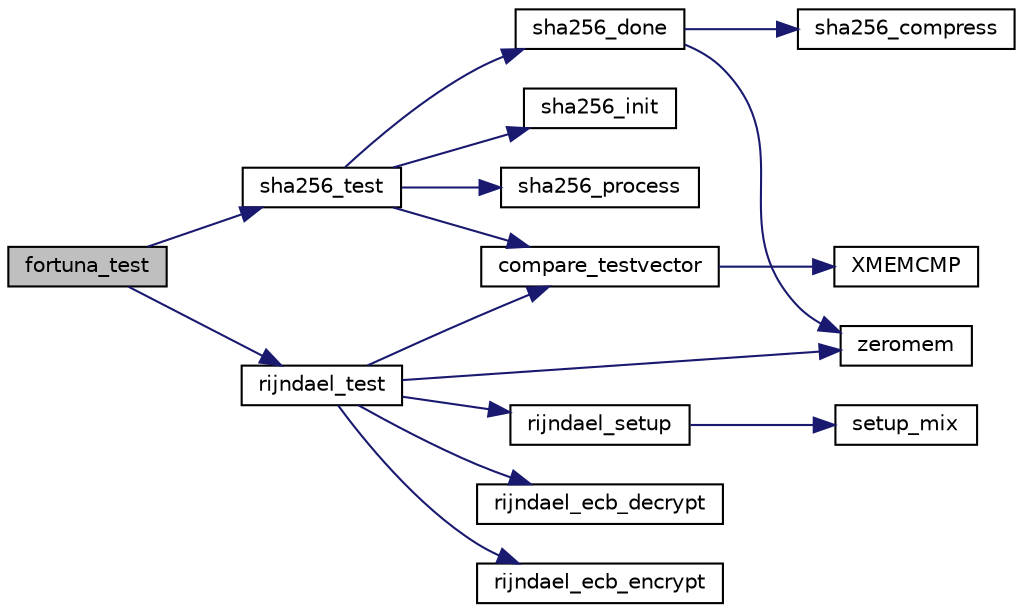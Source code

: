 digraph "fortuna_test"
{
 // LATEX_PDF_SIZE
  edge [fontname="Helvetica",fontsize="10",labelfontname="Helvetica",labelfontsize="10"];
  node [fontname="Helvetica",fontsize="10",shape=record];
  rankdir="LR";
  Node84 [label="fortuna_test",height=0.2,width=0.4,color="black", fillcolor="grey75", style="filled", fontcolor="black",tooltip="PRNG self-test."];
  Node84 -> Node85 [color="midnightblue",fontsize="10",style="solid",fontname="Helvetica"];
  Node85 [label="rijndael_test",height=0.2,width=0.4,color="black", fillcolor="white", style="filled",URL="$aes_8c.html#a787877f61031ca3855283ee7755f1b46",tooltip="Performs a self-test of the AES block cipher."];
  Node85 -> Node86 [color="midnightblue",fontsize="10",style="solid",fontname="Helvetica"];
  Node86 [label="compare_testvector",height=0.2,width=0.4,color="black", fillcolor="white", style="filled",URL="$tomcrypt__misc_8h.html#a7764a7f27897c6182335752df00b5f8e",tooltip="Compare two test-vectors."];
  Node86 -> Node87 [color="midnightblue",fontsize="10",style="solid",fontname="Helvetica"];
  Node87 [label="XMEMCMP",height=0.2,width=0.4,color="black", fillcolor="white", style="filled",URL="$tomcrypt__cfg_8h.html#a372b974ec0ac07abcd55297554fe540f",tooltip=" "];
  Node85 -> Node88 [color="midnightblue",fontsize="10",style="solid",fontname="Helvetica"];
  Node88 [label="rijndael_ecb_decrypt",height=0.2,width=0.4,color="black", fillcolor="white", style="filled",URL="$aes_8c.html#ae65612757c3cd403fd41ca38f7e2d7d0",tooltip="Decrypts a block of text with AES."];
  Node85 -> Node89 [color="midnightblue",fontsize="10",style="solid",fontname="Helvetica"];
  Node89 [label="rijndael_ecb_encrypt",height=0.2,width=0.4,color="black", fillcolor="white", style="filled",URL="$aes_8c.html#acd7dbcdfa46b39fa19932a0658676047",tooltip="Encrypts a block of text with AES."];
  Node85 -> Node90 [color="midnightblue",fontsize="10",style="solid",fontname="Helvetica"];
  Node90 [label="rijndael_setup",height=0.2,width=0.4,color="black", fillcolor="white", style="filled",URL="$aes_8c.html#a3b2fab908c22514c91332a5c9a3d7166",tooltip="Initialize the AES (Rijndael) block cipher."];
  Node90 -> Node91 [color="midnightblue",fontsize="10",style="solid",fontname="Helvetica"];
  Node91 [label="setup_mix",height=0.2,width=0.4,color="black", fillcolor="white", style="filled",URL="$aes_8c.html#a523ac00c3bbdb4656024ab0ad32f571f",tooltip=" "];
  Node85 -> Node92 [color="midnightblue",fontsize="10",style="solid",fontname="Helvetica"];
  Node92 [label="zeromem",height=0.2,width=0.4,color="black", fillcolor="white", style="filled",URL="$tomcrypt__misc_8h.html#a63b6e188713790263bfd3612fe8b398f",tooltip="Zero a block of memory."];
  Node84 -> Node93 [color="midnightblue",fontsize="10",style="solid",fontname="Helvetica"];
  Node93 [label="sha256_test",height=0.2,width=0.4,color="black", fillcolor="white", style="filled",URL="$sha256_8c.html#a3a9304ee8cdb3aaa8fc90f0b70592e7b",tooltip="Self-test the hash."];
  Node93 -> Node86 [color="midnightblue",fontsize="10",style="solid",fontname="Helvetica"];
  Node93 -> Node94 [color="midnightblue",fontsize="10",style="solid",fontname="Helvetica"];
  Node94 [label="sha256_done",height=0.2,width=0.4,color="black", fillcolor="white", style="filled",URL="$sha256_8c.html#a53db56f3eb9f35c59b134533be31c301",tooltip="Terminate the hash to get the digest."];
  Node94 -> Node95 [color="midnightblue",fontsize="10",style="solid",fontname="Helvetica"];
  Node95 [label="sha256_compress",height=0.2,width=0.4,color="black", fillcolor="white", style="filled",URL="$sha256_8c.html#ac87e8a7c22810735390e70611006bfe5",tooltip=" "];
  Node94 -> Node92 [color="midnightblue",fontsize="10",style="solid",fontname="Helvetica"];
  Node93 -> Node96 [color="midnightblue",fontsize="10",style="solid",fontname="Helvetica"];
  Node96 [label="sha256_init",height=0.2,width=0.4,color="black", fillcolor="white", style="filled",URL="$sha256_8c.html#a6290ad544b02c822c2ca6c30b8d1ee07",tooltip="Initialize the hash state."];
  Node93 -> Node97 [color="midnightblue",fontsize="10",style="solid",fontname="Helvetica"];
  Node97 [label="sha256_process",height=0.2,width=0.4,color="black", fillcolor="white", style="filled",URL="$sha256_8c.html#a8b983a80c9edd5d997a3937963ae7856",tooltip="Process a block of memory though the hash."];
}
